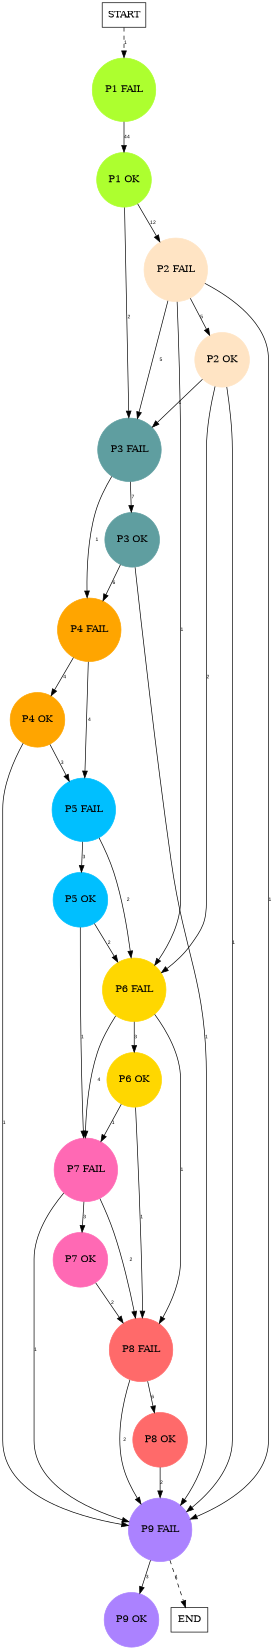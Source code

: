 digraph graphname {
	dpi = 150
	size="16,11!";
	margin = 0;
"P1 FAIL" [shape=circle, color=greenyellow, style=filled]"P1 OK" [shape=circle, color=greenyellow, style=filled]"P2 FAIL" [shape=circle, color=bisque, style=filled]"P3 FAIL" [shape=circle, color=cadetblue, style=filled]"P3 OK" [shape=circle, color=cadetblue, style=filled]"P4 FAIL" [shape=circle, color=orange, style=filled]"P5 FAIL" [shape=circle, color=deepskyblue, style=filled]"P4 OK" [shape=circle, color=orange, style=filled]"P5 OK" [shape=circle, color=deepskyblue, style=filled]"P6 FAIL" [shape=circle, color=gold, style=filled]"P7 FAIL" [shape=circle, color=hotpink, style=filled]"P7 OK" [shape=circle, color=hotpink, style=filled]"P8 FAIL" [shape=circle, color=indianred1, style=filled]"P2 OK" [shape=circle, color=bisque, style=filled]"P6 OK" [shape=circle, color=gold, style=filled]"P8 OK" [shape=circle, color=indianred1, style=filled]"P9 FAIL" [shape=circle, color=mediumpurple1, style=filled]"P9 OK" [shape=circle, color=mediumpurple1, style=filled]"START" [shape=box, fillcolor=white, style=filled, color=black]"END" [shape=box, fillcolor=white, style=filled, color=black]"P1 FAIL" -> "P1 OK" [ label ="44" labelfloat=false fontname="Arial" fontsize=8]
"P1 OK" -> "P2 FAIL" [ label ="12" labelfloat=false fontname="Arial" fontsize=8]
"P1 OK" -> "P3 FAIL" [ label ="2" labelfloat=false fontname="Arial" fontsize=8]
"P2 FAIL" -> "P3 FAIL" [ label ="5" labelfloat=false fontname="Arial" fontsize=8]
"P2 FAIL" -> "P6 FAIL" [ label ="1" labelfloat=false fontname="Arial" fontsize=8]
"P2 FAIL" -> "P2 OK" [ label ="5" labelfloat=false fontname="Arial" fontsize=8]
"P2 FAIL" -> "P9 FAIL" [ label ="1" labelfloat=false fontname="Arial" fontsize=8]
"P3 FAIL" -> "P3 OK" [ label ="7" labelfloat=false fontname="Arial" fontsize=8]
"P3 FAIL" -> "P4 FAIL" [ label ="1" labelfloat=false fontname="Arial" fontsize=8]
"P3 OK" -> "P4 FAIL" [ label ="6" labelfloat=false fontname="Arial" fontsize=8]
"P3 OK" -> "P9 FAIL" [ label ="1" labelfloat=false fontname="Arial" fontsize=8]
"P4 FAIL" -> "P5 FAIL" [ label ="4" labelfloat=false fontname="Arial" fontsize=8]
"P4 FAIL" -> "P4 OK" [ label ="4" labelfloat=false fontname="Arial" fontsize=8]
"P5 FAIL" -> "P5 OK" [ label ="3" labelfloat=false fontname="Arial" fontsize=8]
"P5 FAIL" -> "P6 FAIL" [ label ="2" labelfloat=false fontname="Arial" fontsize=8]
"P4 OK" -> "P5 FAIL" [ label ="3" labelfloat=false fontname="Arial" fontsize=8]
"P4 OK" -> "P9 FAIL" [ label ="1" labelfloat=false fontname="Arial" fontsize=8]
"P5 OK" -> "P6 FAIL" [ label ="2" labelfloat=false fontname="Arial" fontsize=8]
"P5 OK" -> "P7 FAIL" [ label ="1" labelfloat=false fontname="Arial" fontsize=8]
"P6 FAIL" -> "P7 FAIL" [ label ="4" labelfloat=false fontname="Arial" fontsize=8]
"P6 FAIL" -> "P8 FAIL" [ label ="1" labelfloat=false fontname="Arial" fontsize=8]
"P6 FAIL" -> "P6 OK" [ label ="3" labelfloat=false fontname="Arial" fontsize=8]
"P7 FAIL" -> "P7 OK" [ label ="3" labelfloat=false fontname="Arial" fontsize=8]
"P7 FAIL" -> "P8 FAIL" [ label ="2" labelfloat=false fontname="Arial" fontsize=8]
"P7 FAIL" -> "P9 FAIL" [ label ="1" labelfloat=false fontname="Arial" fontsize=8]
"P7 OK" -> "P8 FAIL" [ label ="2" labelfloat=false fontname="Arial" fontsize=8]
"P8 FAIL" -> "P8 OK" [ label ="6" labelfloat=false fontname="Arial" fontsize=8]
"P8 FAIL" -> "P9 FAIL" [ label ="2" labelfloat=false fontname="Arial" fontsize=8]
"P2 OK" -> "P3 FAIL" [ label ="1" labelfloat=false fontname="Arial" fontsize=8]
"P2 OK" -> "P6 FAIL" [ label ="2" labelfloat=false fontname="Arial" fontsize=8]
"P2 OK" -> "P9 FAIL" [ label ="1" labelfloat=false fontname="Arial" fontsize=8]
"P6 OK" -> "P7 FAIL" [ label ="1" labelfloat=false fontname="Arial" fontsize=8]
"P6 OK" -> "P8 FAIL" [ label ="1" labelfloat=false fontname="Arial" fontsize=8]
"P8 OK" -> "P9 FAIL" [ label ="2" labelfloat=false fontname="Arial" fontsize=8]
"P9 FAIL" -> "P9 OK" [ label ="3" labelfloat=false fontname="Arial" fontsize=8]
"P9 FAIL" -> "END" [ style = dashed label ="1" labelfloat=false fontname="Arial" fontsize=8]
"START" -> "P1 FAIL" [ style = dashed label ="1" labelfloat=false fontname="Arial" fontsize=8]
}